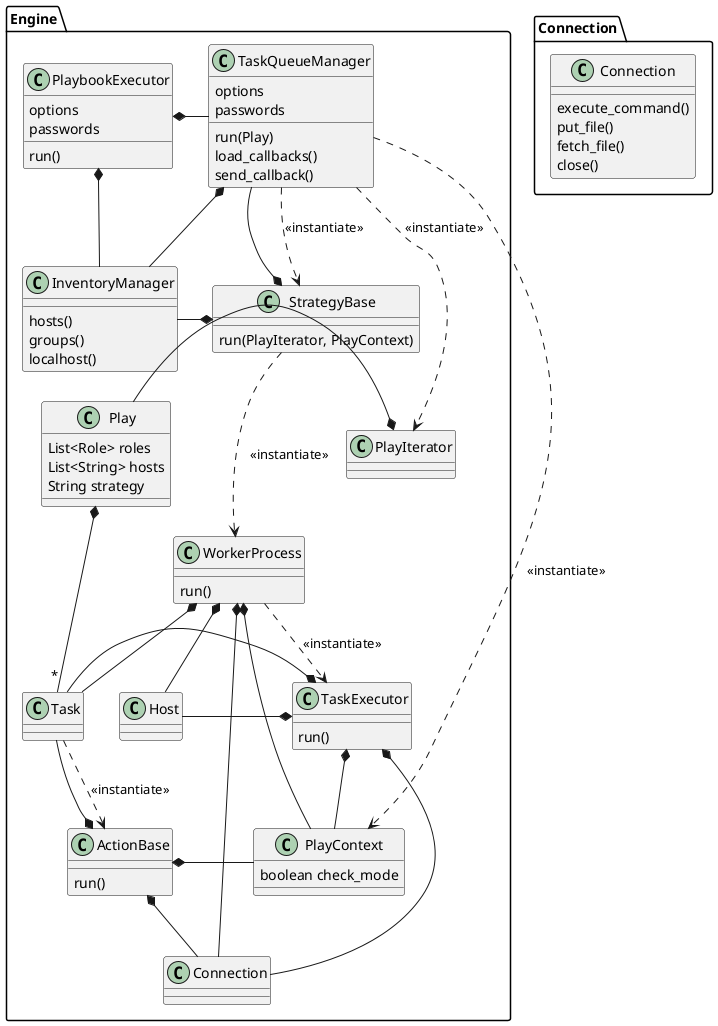 @startuml

Package Engine {
    class PlaybookExecutor
    PlaybookExecutor *- InventoryManager
    PlaybookExecutor : options
    PlaybookExecutor : passwords
    PlaybookExecutor : run()
    PlaybookExecutor *- TaskQueueManager

    class StrategyBase
    StrategyBase : run(PlayIterator, PlayContext)
    StrategyBase ..> WorkerProcess : <<instantiate>>
    StrategyBase *- InventoryManager
    StrategyBase *-- TaskQueueManager

    class InventoryManager
    InventoryManager : hosts()
    InventoryManager : groups()
    InventoryManager : localhost()

    class TaskQueueManager
    TaskQueueManager : options
    TaskQueueManager : passwords
    TaskQueueManager : run(Play)
    TaskQueueManager : load_callbacks()
    TaskQueueManager : send_callback()
    TaskQueueManager ..> StrategyBase : <<instantiate>>
    TaskQueueManager ..> PlayIterator : <<instantiate>>
    TaskQueueManager ..> PlayContext : <<instantiate>>
    TaskQueueManager *-- InventoryManager

    class Host

    class Play
    Play : List<Role> roles
    Play : List<String> hosts
    Play *- "*" Task
    Play : String strategy

    class PlayContext
    PlayContext : boolean check_mode

    class Task
    Task ..> ActionBase : <<instantiate>>

    class ActionBase
    ActionBase *-- Task
    ActionBase *- PlayContext
    ActionBase *- Connection
    ActionBase : run()


    class TaskExecutor
    TaskExecutor : run()
    TaskExecutor *- Host
    TaskExecutor *- Task
    TaskExecutor *-- PlayContext
    TaskExecutor *--- Connection
'    TaskExecutor *-- "*" TaskResult

    class PlayIterator
    PlayIterator *- Play

    class WorkerProcess
    WorkerProcess : run()
    WorkerProcess *- Host
    WorkerProcess *-- Task
    WorkerProcess *-- PlayContext
    WorkerProcess *-- Connection
'    WorkerProcess *-- "*" TaskResult
    WorkerProcess ..> TaskExecutor : <<instantiate>>

'    class TaskResult
'    TaskResult *- Host
'    TaskResult *- Task
}

package Connection {
    class Connection
    Connection : execute_command()
    Connection : put_file()
    Connection : fetch_file()
    Connection : close()
}

@enduml
